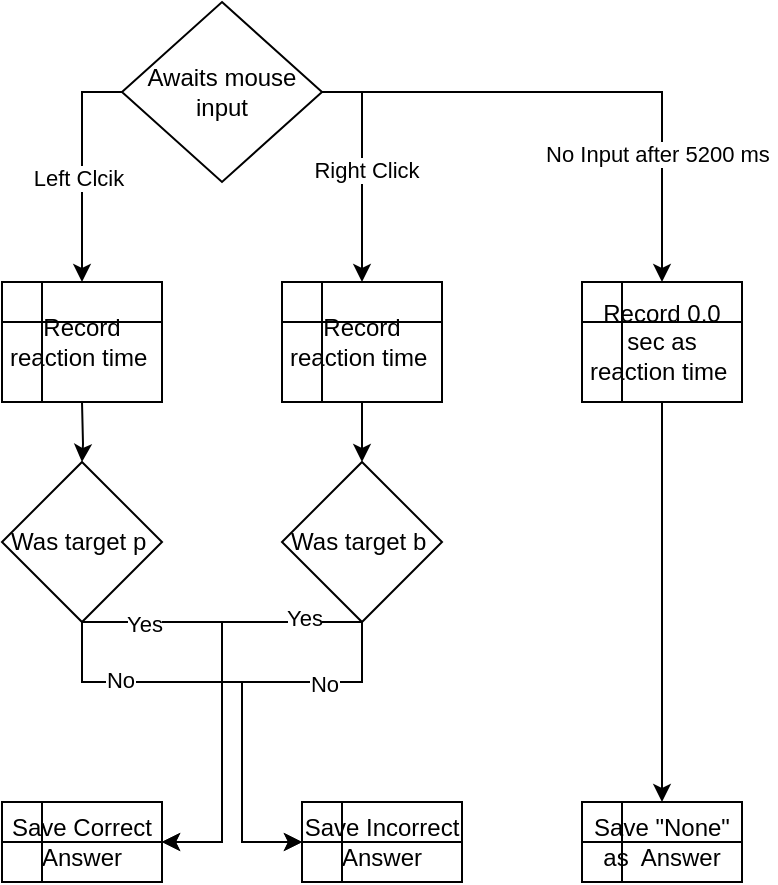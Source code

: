 <mxfile version="20.2.2" type="device"><diagram id="C5RBs43oDa-KdzZeNtuy" name="Page-1"><mxGraphModel dx="1178" dy="609" grid="1" gridSize="10" guides="1" tooltips="1" connect="1" arrows="1" fold="1" page="1" pageScale="1" pageWidth="827" pageHeight="1169" math="0" shadow="0"><root><mxCell id="WIyWlLk6GJQsqaUBKTNV-0"/><mxCell id="WIyWlLk6GJQsqaUBKTNV-1" parent="WIyWlLk6GJQsqaUBKTNV-0"/><mxCell id="mRq1dHCcQL4nZmJzsIny-1" style="edgeStyle=orthogonalEdgeStyle;rounded=0;orthogonalLoop=1;jettySize=auto;html=1;entryX=0.5;entryY=0;entryDx=0;entryDy=0;" edge="1" parent="WIyWlLk6GJQsqaUBKTNV-1" source="mRq1dHCcQL4nZmJzsIny-0"><mxGeometry relative="1" as="geometry"><mxPoint x="180" y="210" as="targetPoint"/><Array as="points"><mxPoint x="180" y="115"/></Array></mxGeometry></mxCell><mxCell id="mRq1dHCcQL4nZmJzsIny-2" value="Left Clcik" style="edgeLabel;html=1;align=center;verticalAlign=middle;resizable=0;points=[];" vertex="1" connectable="0" parent="mRq1dHCcQL4nZmJzsIny-1"><mxGeometry x="0.099" y="-2" relative="1" as="geometry"><mxPoint as="offset"/></mxGeometry></mxCell><mxCell id="mRq1dHCcQL4nZmJzsIny-3" style="edgeStyle=orthogonalEdgeStyle;rounded=0;orthogonalLoop=1;jettySize=auto;html=1;entryX=0.5;entryY=0;entryDx=0;entryDy=0;" edge="1" parent="WIyWlLk6GJQsqaUBKTNV-1" source="mRq1dHCcQL4nZmJzsIny-0"><mxGeometry relative="1" as="geometry"><mxPoint x="320" y="210" as="targetPoint"/><Array as="points"><mxPoint x="320" y="115"/></Array></mxGeometry></mxCell><mxCell id="mRq1dHCcQL4nZmJzsIny-4" value="Right Click" style="edgeLabel;html=1;align=center;verticalAlign=middle;resizable=0;points=[];" vertex="1" connectable="0" parent="mRq1dHCcQL4nZmJzsIny-3"><mxGeometry x="0.016" y="2" relative="1" as="geometry"><mxPoint as="offset"/></mxGeometry></mxCell><mxCell id="mRq1dHCcQL4nZmJzsIny-30" style="edgeStyle=orthogonalEdgeStyle;rounded=0;orthogonalLoop=1;jettySize=auto;html=1;entryX=0.5;entryY=0;entryDx=0;entryDy=0;" edge="1" parent="WIyWlLk6GJQsqaUBKTNV-1" source="mRq1dHCcQL4nZmJzsIny-0" target="mRq1dHCcQL4nZmJzsIny-34"><mxGeometry relative="1" as="geometry"><mxPoint x="480" y="210" as="targetPoint"/></mxGeometry></mxCell><mxCell id="mRq1dHCcQL4nZmJzsIny-31" value="No Input after 5200 ms&amp;nbsp;" style="edgeLabel;html=1;align=center;verticalAlign=middle;resizable=0;points=[];" vertex="1" connectable="0" parent="mRq1dHCcQL4nZmJzsIny-30"><mxGeometry x="0.516" y="-1" relative="1" as="geometry"><mxPoint as="offset"/></mxGeometry></mxCell><mxCell id="mRq1dHCcQL4nZmJzsIny-0" value="Awaits mouse input" style="rhombus;whiteSpace=wrap;html=1;" vertex="1" parent="WIyWlLk6GJQsqaUBKTNV-1"><mxGeometry x="200" y="70" width="100" height="90" as="geometry"/></mxCell><mxCell id="mRq1dHCcQL4nZmJzsIny-9" style="edgeStyle=orthogonalEdgeStyle;rounded=0;orthogonalLoop=1;jettySize=auto;html=1;" edge="1" parent="WIyWlLk6GJQsqaUBKTNV-1" target="mRq1dHCcQL4nZmJzsIny-7"><mxGeometry relative="1" as="geometry"><mxPoint x="180" y="270" as="sourcePoint"/></mxGeometry></mxCell><mxCell id="mRq1dHCcQL4nZmJzsIny-10" style="edgeStyle=orthogonalEdgeStyle;rounded=0;orthogonalLoop=1;jettySize=auto;html=1;entryX=0.5;entryY=0;entryDx=0;entryDy=0;" edge="1" parent="WIyWlLk6GJQsqaUBKTNV-1" target="mRq1dHCcQL4nZmJzsIny-8"><mxGeometry relative="1" as="geometry"><mxPoint x="320" y="270" as="sourcePoint"/></mxGeometry></mxCell><mxCell id="mRq1dHCcQL4nZmJzsIny-13" style="edgeStyle=orthogonalEdgeStyle;rounded=0;orthogonalLoop=1;jettySize=auto;html=1;entryX=1;entryY=0.5;entryDx=0;entryDy=0;" edge="1" parent="WIyWlLk6GJQsqaUBKTNV-1" source="mRq1dHCcQL4nZmJzsIny-7" target="mRq1dHCcQL4nZmJzsIny-16"><mxGeometry relative="1" as="geometry"><mxPoint x="250" y="400" as="targetPoint"/><Array as="points"><mxPoint x="250" y="380"/><mxPoint x="250" y="490"/></Array></mxGeometry></mxCell><mxCell id="mRq1dHCcQL4nZmJzsIny-26" value="Yes" style="edgeLabel;html=1;align=center;verticalAlign=middle;resizable=0;points=[];" vertex="1" connectable="0" parent="mRq1dHCcQL4nZmJzsIny-13"><mxGeometry x="-0.705" y="1" relative="1" as="geometry"><mxPoint y="2" as="offset"/></mxGeometry></mxCell><mxCell id="mRq1dHCcQL4nZmJzsIny-24" style="edgeStyle=orthogonalEdgeStyle;rounded=0;orthogonalLoop=1;jettySize=auto;html=1;entryX=0;entryY=0.5;entryDx=0;entryDy=0;" edge="1" parent="WIyWlLk6GJQsqaUBKTNV-1" source="mRq1dHCcQL4nZmJzsIny-7" target="mRq1dHCcQL4nZmJzsIny-21"><mxGeometry relative="1" as="geometry"><Array as="points"><mxPoint x="180" y="410"/><mxPoint x="260" y="410"/><mxPoint x="260" y="490"/></Array></mxGeometry></mxCell><mxCell id="mRq1dHCcQL4nZmJzsIny-28" value="No" style="edgeLabel;html=1;align=center;verticalAlign=middle;resizable=0;points=[];" vertex="1" connectable="0" parent="mRq1dHCcQL4nZmJzsIny-24"><mxGeometry x="-0.557" y="1" relative="1" as="geometry"><mxPoint as="offset"/></mxGeometry></mxCell><mxCell id="mRq1dHCcQL4nZmJzsIny-7" value="Was target p&amp;nbsp;" style="rhombus;whiteSpace=wrap;html=1;" vertex="1" parent="WIyWlLk6GJQsqaUBKTNV-1"><mxGeometry x="140" y="300" width="80" height="80" as="geometry"/></mxCell><mxCell id="mRq1dHCcQL4nZmJzsIny-17" style="edgeStyle=orthogonalEdgeStyle;rounded=0;orthogonalLoop=1;jettySize=auto;html=1;entryX=1;entryY=0.5;entryDx=0;entryDy=0;" edge="1" parent="WIyWlLk6GJQsqaUBKTNV-1" source="mRq1dHCcQL4nZmJzsIny-8" target="mRq1dHCcQL4nZmJzsIny-16"><mxGeometry relative="1" as="geometry"><Array as="points"><mxPoint x="250" y="380"/><mxPoint x="250" y="490"/></Array></mxGeometry></mxCell><mxCell id="mRq1dHCcQL4nZmJzsIny-27" value="Yes" style="edgeLabel;html=1;align=center;verticalAlign=middle;resizable=0;points=[];" vertex="1" connectable="0" parent="mRq1dHCcQL4nZmJzsIny-17"><mxGeometry x="-0.634" y="-2" relative="1" as="geometry"><mxPoint x="9" as="offset"/></mxGeometry></mxCell><mxCell id="mRq1dHCcQL4nZmJzsIny-22" style="edgeStyle=orthogonalEdgeStyle;rounded=0;orthogonalLoop=1;jettySize=auto;html=1;entryX=0;entryY=0.5;entryDx=0;entryDy=0;" edge="1" parent="WIyWlLk6GJQsqaUBKTNV-1" source="mRq1dHCcQL4nZmJzsIny-8" target="mRq1dHCcQL4nZmJzsIny-21"><mxGeometry relative="1" as="geometry"><Array as="points"><mxPoint x="320" y="410"/><mxPoint x="260" y="410"/><mxPoint x="260" y="490"/></Array></mxGeometry></mxCell><mxCell id="mRq1dHCcQL4nZmJzsIny-29" value="No" style="edgeLabel;html=1;align=center;verticalAlign=middle;resizable=0;points=[];" vertex="1" connectable="0" parent="mRq1dHCcQL4nZmJzsIny-22"><mxGeometry x="-0.654" y="1" relative="1" as="geometry"><mxPoint x="-15" as="offset"/></mxGeometry></mxCell><mxCell id="mRq1dHCcQL4nZmJzsIny-8" value="Was target b&amp;nbsp;" style="rhombus;whiteSpace=wrap;html=1;" vertex="1" parent="WIyWlLk6GJQsqaUBKTNV-1"><mxGeometry x="280" y="300" width="80" height="80" as="geometry"/></mxCell><mxCell id="mRq1dHCcQL4nZmJzsIny-11" value="Record reaction time&amp;nbsp;" style="shape=internalStorage;whiteSpace=wrap;html=1;backgroundOutline=1;" vertex="1" parent="WIyWlLk6GJQsqaUBKTNV-1"><mxGeometry x="140" y="210" width="80" height="60" as="geometry"/></mxCell><mxCell id="mRq1dHCcQL4nZmJzsIny-12" value="Record reaction time&amp;nbsp;" style="shape=internalStorage;whiteSpace=wrap;html=1;backgroundOutline=1;" vertex="1" parent="WIyWlLk6GJQsqaUBKTNV-1"><mxGeometry x="280" y="210" width="80" height="60" as="geometry"/></mxCell><mxCell id="mRq1dHCcQL4nZmJzsIny-16" value="Save Correct Answer" style="shape=internalStorage;whiteSpace=wrap;html=1;backgroundOutline=1;" vertex="1" parent="WIyWlLk6GJQsqaUBKTNV-1"><mxGeometry x="140" y="470" width="80" height="40" as="geometry"/></mxCell><mxCell id="mRq1dHCcQL4nZmJzsIny-21" value="Save Incorrect Answer" style="shape=internalStorage;whiteSpace=wrap;html=1;backgroundOutline=1;" vertex="1" parent="WIyWlLk6GJQsqaUBKTNV-1"><mxGeometry x="290" y="470" width="80" height="40" as="geometry"/></mxCell><mxCell id="mRq1dHCcQL4nZmJzsIny-32" value="Save &quot;None&quot; as&amp;nbsp; Answer" style="shape=internalStorage;whiteSpace=wrap;html=1;backgroundOutline=1;" vertex="1" parent="WIyWlLk6GJQsqaUBKTNV-1"><mxGeometry x="430" y="470" width="80" height="40" as="geometry"/></mxCell><mxCell id="mRq1dHCcQL4nZmJzsIny-35" style="edgeStyle=orthogonalEdgeStyle;rounded=0;orthogonalLoop=1;jettySize=auto;html=1;" edge="1" parent="WIyWlLk6GJQsqaUBKTNV-1" source="mRq1dHCcQL4nZmJzsIny-34" target="mRq1dHCcQL4nZmJzsIny-32"><mxGeometry relative="1" as="geometry"/></mxCell><mxCell id="mRq1dHCcQL4nZmJzsIny-34" value="Record 0.0 sec as reaction time&amp;nbsp;" style="shape=internalStorage;whiteSpace=wrap;html=1;backgroundOutline=1;" vertex="1" parent="WIyWlLk6GJQsqaUBKTNV-1"><mxGeometry x="430" y="210" width="80" height="60" as="geometry"/></mxCell></root></mxGraphModel></diagram></mxfile>